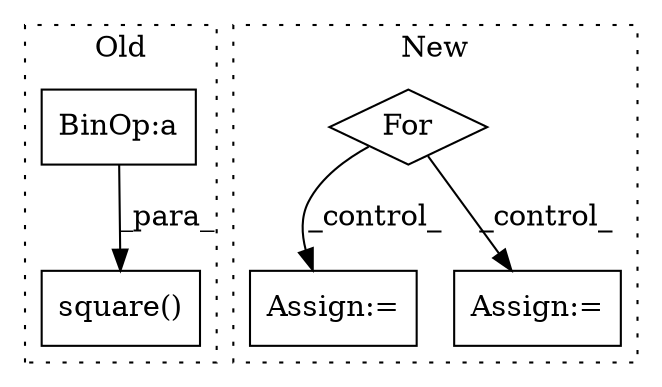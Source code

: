 digraph G {
subgraph cluster0 {
1 [label="square()" a="75" s="1236,1274" l="10,1" shape="box"];
5 [label="BinOp:a" a="82" s="1253" l="3" shape="box"];
label = "Old";
style="dotted";
}
subgraph cluster1 {
2 [label="For" a="107" s="1155,1212" l="4,18" shape="diamond"];
3 [label="Assign:=" a="68" s="1482" l="3" shape="box"];
4 [label="Assign:=" a="68" s="1508" l="8" shape="box"];
label = "New";
style="dotted";
}
2 -> 4 [label="_control_"];
2 -> 3 [label="_control_"];
5 -> 1 [label="_para_"];
}
